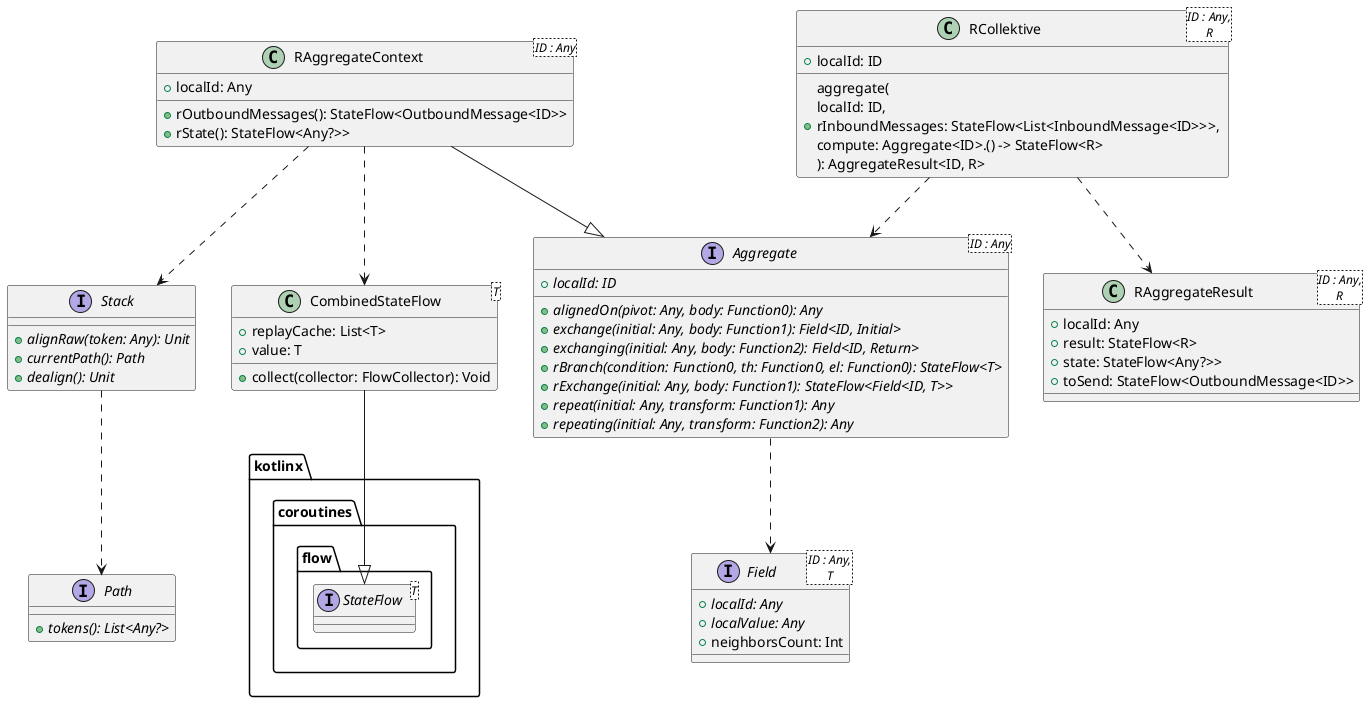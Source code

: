 @startuml

package kotlinx.coroutines.flow {
    interface StateFlow<T>
}

class CombinedStateFlow<T> {
    +replayCache: List<T>
    +value: T
    +collect(collector: FlowCollector): Void
}

interface Aggregate<ID : Any> {
    +{abstract} localId: ID
    +{abstract} alignedOn(pivot: Any, body: Function0): Any
    +{abstract} exchange(initial: Any, body: Function1): Field<ID, Initial>
    +{abstract} exchanging(initial: Any, body: Function2): Field<ID, Return>
    +{abstract} rBranch(condition: Function0, th: Function0, el: Function0): StateFlow<T>
    +{abstract} rExchange(initial: Any, body: Function1): StateFlow<Field<ID, T>>
    +{abstract} repeat(initial: Any, transform: Function1): Any
    +{abstract} repeating(initial: Any, transform: Function2): Any
}

class RAggregateContext<ID : Any> {
    +localId: Any
    +rOutboundMessages(): StateFlow<OutboundMessage<ID>>
    +rState(): StateFlow<Any?>>
}

class RAggregateResult<ID : Any,\nR> {
    +localId: Any
    +result: StateFlow<R>
    +state: StateFlow<Any?>>
    +toSend: StateFlow<OutboundMessage<ID>>
}

class RCollektive<ID : Any,\nR> {
    +localId: ID
    +aggregate(\nlocalId: ID, \nrInboundMessages: StateFlow<List<InboundMessage<ID>>>, \ncompute: Aggregate<ID>.() -> StateFlow<R>\n): AggregateResult<ID, R>
}

interface Stack {
    +{abstract} alignRaw(token: Any): Unit
    +{abstract} currentPath(): Path
    +{abstract} dealign(): Unit
}

interface Path {
    +{abstract} tokens(): List<Any?>
}

interface Field<ID : Any,\nT> {
    +{abstract} localId: Any
    +{abstract} localValue: Any
    +neighborsCount: Int
}

CombinedStateFlow --|> StateFlow
RAggregateContext --|> Aggregate
Stack ..> Path
RAggregateContext ..> Stack
RAggregateContext ..> CombinedStateFlow
Aggregate ..> Field
RCollektive ..> Aggregate
RCollektive ..> RAggregateResult

@enduml
